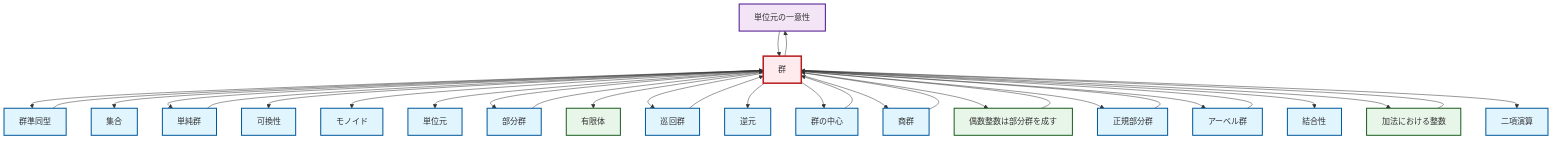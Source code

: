 graph TD
    classDef definition fill:#e1f5fe,stroke:#01579b,stroke-width:2px
    classDef theorem fill:#f3e5f5,stroke:#4a148c,stroke-width:2px
    classDef axiom fill:#fff3e0,stroke:#e65100,stroke-width:2px
    classDef example fill:#e8f5e9,stroke:#1b5e20,stroke-width:2px
    classDef current fill:#ffebee,stroke:#b71c1c,stroke-width:3px
    thm-unique-identity["単位元の一意性"]:::theorem
    def-center-of-group["群の中心"]:::definition
    def-commutativity["可換性"]:::definition
    def-homomorphism["群準同型"]:::definition
    def-quotient-group["商群"]:::definition
    def-simple-group["単純群"]:::definition
    def-identity-element["単位元"]:::definition
    def-normal-subgroup["正規部分群"]:::definition
    ex-integers-addition["加法における整数"]:::example
    ex-even-integers-subgroup["偶数整数は部分群を成す"]:::example
    def-monoid["モノイド"]:::definition
    def-set["集合"]:::definition
    def-group["群"]:::definition
    ex-finite-field["有限体"]:::example
    def-associativity["結合性"]:::definition
    def-binary-operation["二項演算"]:::definition
    def-cyclic-group["巡回群"]:::definition
    def-abelian-group["アーベル群"]:::definition
    def-subgroup["部分群"]:::definition
    def-inverse-element["逆元"]:::definition
    def-homomorphism --> def-group
    def-group --> def-homomorphism
    def-group --> def-set
    def-center-of-group --> def-group
    def-quotient-group --> def-group
    def-group --> def-simple-group
    def-group --> def-commutativity
    def-group --> def-monoid
    def-group --> def-identity-element
    def-group --> def-subgroup
    def-group --> thm-unique-identity
    ex-integers-addition --> def-group
    thm-unique-identity --> def-group
    ex-even-integers-subgroup --> def-group
    def-group --> ex-finite-field
    def-group --> def-cyclic-group
    def-group --> def-inverse-element
    def-group --> def-center-of-group
    def-cyclic-group --> def-group
    def-group --> def-quotient-group
    def-group --> ex-even-integers-subgroup
    def-group --> def-normal-subgroup
    def-group --> def-abelian-group
    def-group --> def-associativity
    def-simple-group --> def-group
    def-subgroup --> def-group
    def-group --> ex-integers-addition
    def-group --> def-binary-operation
    def-normal-subgroup --> def-group
    def-abelian-group --> def-group
    class def-group current